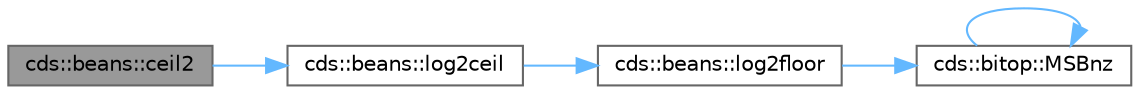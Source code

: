 digraph "cds::beans::ceil2"
{
 // LATEX_PDF_SIZE
  bgcolor="transparent";
  edge [fontname=Helvetica,fontsize=10,labelfontname=Helvetica,labelfontsize=10];
  node [fontname=Helvetica,fontsize=10,shape=box,height=0.2,width=0.4];
  rankdir="LR";
  Node1 [id="Node000001",label="cds::beans::ceil2",height=0.2,width=0.4,color="gray40", fillcolor="grey60", style="filled", fontcolor="black",tooltip="Returns smallest following power of 2 for n"];
  Node1 -> Node2 [id="edge5_Node000001_Node000002",color="steelblue1",style="solid",tooltip=" "];
  Node2 [id="Node000002",label="cds::beans::log2ceil",height=0.2,width=0.4,color="grey40", fillcolor="white", style="filled",URL="$namespacecds_1_1beans.html#a358d46e2ae187b74e23afad96ab80528",tooltip="Returns smallest following integer for log2( n )"];
  Node2 -> Node3 [id="edge6_Node000002_Node000003",color="steelblue1",style="solid",tooltip=" "];
  Node3 [id="Node000003",label="cds::beans::log2floor",height=0.2,width=0.4,color="grey40", fillcolor="white", style="filled",URL="$namespacecds_1_1beans.html#abc356418ade71421081effab88e8bbb1",tooltip="Returns largest previous integer for log2( n )"];
  Node3 -> Node4 [id="edge7_Node000003_Node000004",color="steelblue1",style="solid",tooltip=" "];
  Node4 [id="Node000004",label="cds::bitop::MSBnz",height=0.2,width=0.4,color="grey40", fillcolor="white", style="filled",URL="$namespacecds_1_1bitop.html#a0517b6ee0de9351d843c230562bba9ae",tooltip="Get most significant bit (MSB) number (0..31/63)"];
  Node4 -> Node4 [id="edge8_Node000004_Node000004",color="steelblue1",style="solid",tooltip=" "];
}
